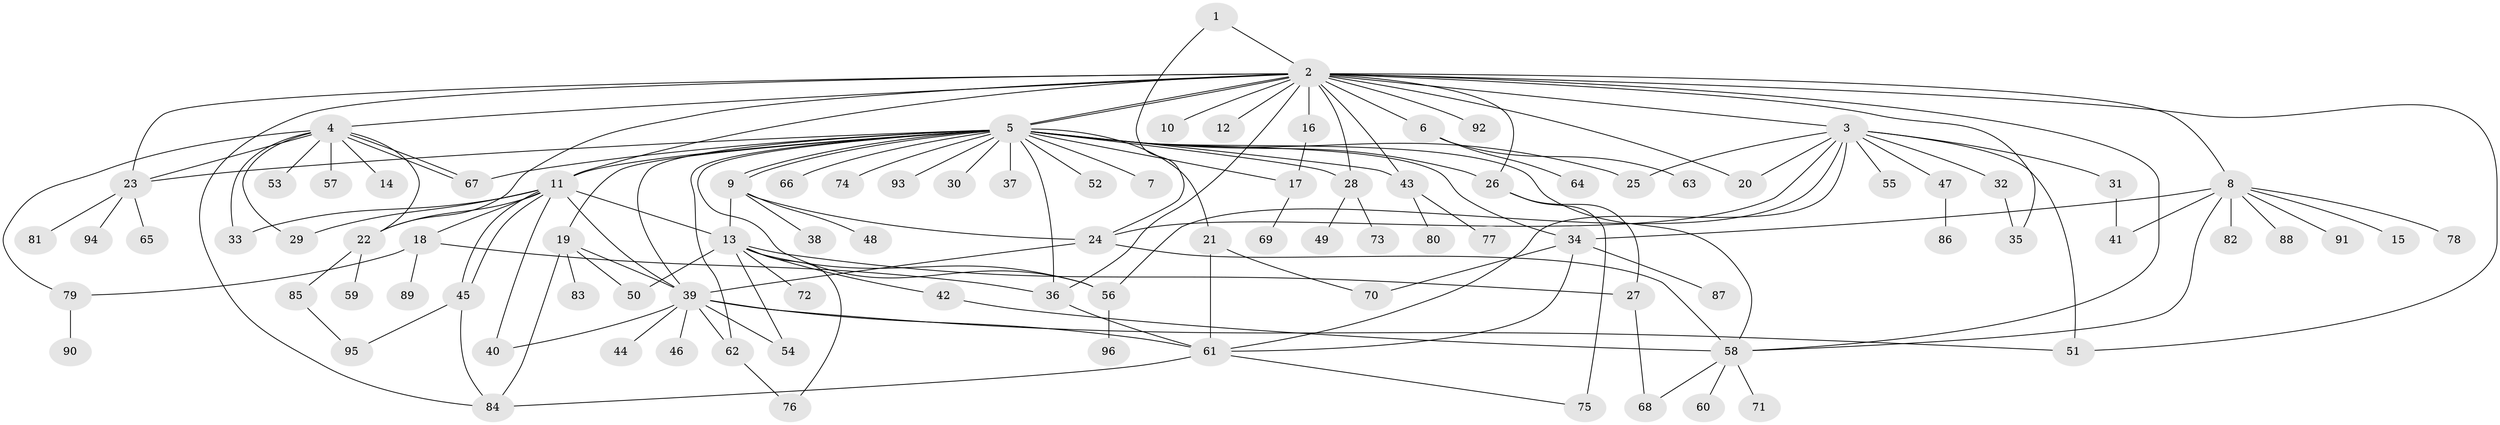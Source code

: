 // Generated by graph-tools (version 1.1) at 2025/14/03/09/25 04:14:30]
// undirected, 96 vertices, 150 edges
graph export_dot {
graph [start="1"]
  node [color=gray90,style=filled];
  1;
  2;
  3;
  4;
  5;
  6;
  7;
  8;
  9;
  10;
  11;
  12;
  13;
  14;
  15;
  16;
  17;
  18;
  19;
  20;
  21;
  22;
  23;
  24;
  25;
  26;
  27;
  28;
  29;
  30;
  31;
  32;
  33;
  34;
  35;
  36;
  37;
  38;
  39;
  40;
  41;
  42;
  43;
  44;
  45;
  46;
  47;
  48;
  49;
  50;
  51;
  52;
  53;
  54;
  55;
  56;
  57;
  58;
  59;
  60;
  61;
  62;
  63;
  64;
  65;
  66;
  67;
  68;
  69;
  70;
  71;
  72;
  73;
  74;
  75;
  76;
  77;
  78;
  79;
  80;
  81;
  82;
  83;
  84;
  85;
  86;
  87;
  88;
  89;
  90;
  91;
  92;
  93;
  94;
  95;
  96;
  1 -- 2;
  1 -- 24;
  2 -- 3;
  2 -- 4;
  2 -- 5;
  2 -- 5;
  2 -- 6;
  2 -- 8;
  2 -- 10;
  2 -- 11;
  2 -- 12;
  2 -- 16;
  2 -- 20;
  2 -- 22;
  2 -- 23;
  2 -- 26;
  2 -- 28;
  2 -- 35;
  2 -- 36;
  2 -- 43;
  2 -- 51;
  2 -- 58;
  2 -- 84;
  2 -- 92;
  3 -- 20;
  3 -- 24;
  3 -- 25;
  3 -- 31;
  3 -- 32;
  3 -- 47;
  3 -- 51;
  3 -- 55;
  3 -- 56;
  3 -- 61;
  4 -- 14;
  4 -- 22;
  4 -- 23;
  4 -- 29;
  4 -- 33;
  4 -- 53;
  4 -- 57;
  4 -- 67;
  4 -- 67;
  4 -- 79;
  5 -- 7;
  5 -- 9;
  5 -- 9;
  5 -- 11;
  5 -- 17;
  5 -- 19;
  5 -- 21;
  5 -- 23;
  5 -- 25;
  5 -- 26;
  5 -- 28;
  5 -- 30;
  5 -- 34;
  5 -- 36;
  5 -- 37;
  5 -- 39;
  5 -- 43;
  5 -- 52;
  5 -- 56;
  5 -- 58;
  5 -- 62;
  5 -- 66;
  5 -- 67;
  5 -- 74;
  5 -- 93;
  6 -- 63;
  6 -- 64;
  8 -- 15;
  8 -- 34;
  8 -- 41;
  8 -- 58;
  8 -- 78;
  8 -- 82;
  8 -- 88;
  8 -- 91;
  9 -- 13;
  9 -- 24;
  9 -- 38;
  9 -- 48;
  11 -- 13;
  11 -- 18;
  11 -- 22;
  11 -- 29;
  11 -- 33;
  11 -- 39;
  11 -- 40;
  11 -- 45;
  11 -- 45;
  13 -- 27;
  13 -- 42;
  13 -- 50;
  13 -- 54;
  13 -- 56;
  13 -- 72;
  13 -- 76;
  16 -- 17;
  17 -- 69;
  18 -- 36;
  18 -- 79;
  18 -- 89;
  19 -- 39;
  19 -- 50;
  19 -- 83;
  19 -- 84;
  21 -- 61;
  21 -- 70;
  22 -- 59;
  22 -- 85;
  23 -- 65;
  23 -- 81;
  23 -- 94;
  24 -- 39;
  24 -- 58;
  26 -- 27;
  26 -- 75;
  27 -- 68;
  28 -- 49;
  28 -- 73;
  31 -- 41;
  32 -- 35;
  34 -- 61;
  34 -- 70;
  34 -- 87;
  36 -- 61;
  39 -- 40;
  39 -- 44;
  39 -- 46;
  39 -- 51;
  39 -- 54;
  39 -- 61;
  39 -- 62;
  42 -- 58;
  43 -- 77;
  43 -- 80;
  45 -- 84;
  45 -- 95;
  47 -- 86;
  56 -- 96;
  58 -- 60;
  58 -- 68;
  58 -- 71;
  61 -- 75;
  61 -- 84;
  62 -- 76;
  79 -- 90;
  85 -- 95;
}
